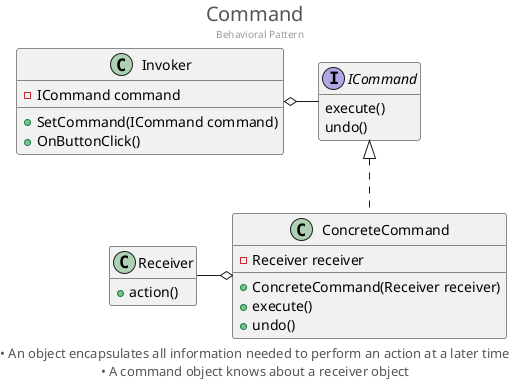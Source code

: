 @startuml
' skinparam dpi 300
skinparam FooterFontColor #555
skinparam FooterFontSize 13
hide empty fields
hide empty methods

center header
<font color=#555555 size=20>Command</font>
<font color=#999999>Behavioral Pattern</font>
endheader

left footer
• An object encapsulates all information needed to perform an action at a later time
• A command object knows about a receiver object
endfooter

interface ICommand
{
   execute()
   undo()
}

class ConcreteCommand implements ICommand
{
   -Receiver receiver
   +ConcreteCommand(Receiver receiver)
   +execute()
   +undo()
}

class Receiver
{
   +action()
}

class Invoker
{
   -ICommand command
   +SetCommand(ICommand command)
   +OnButtonClick()
}

Invoker o- ICommand
Receiver -o ConcreteCommand
@enduml
